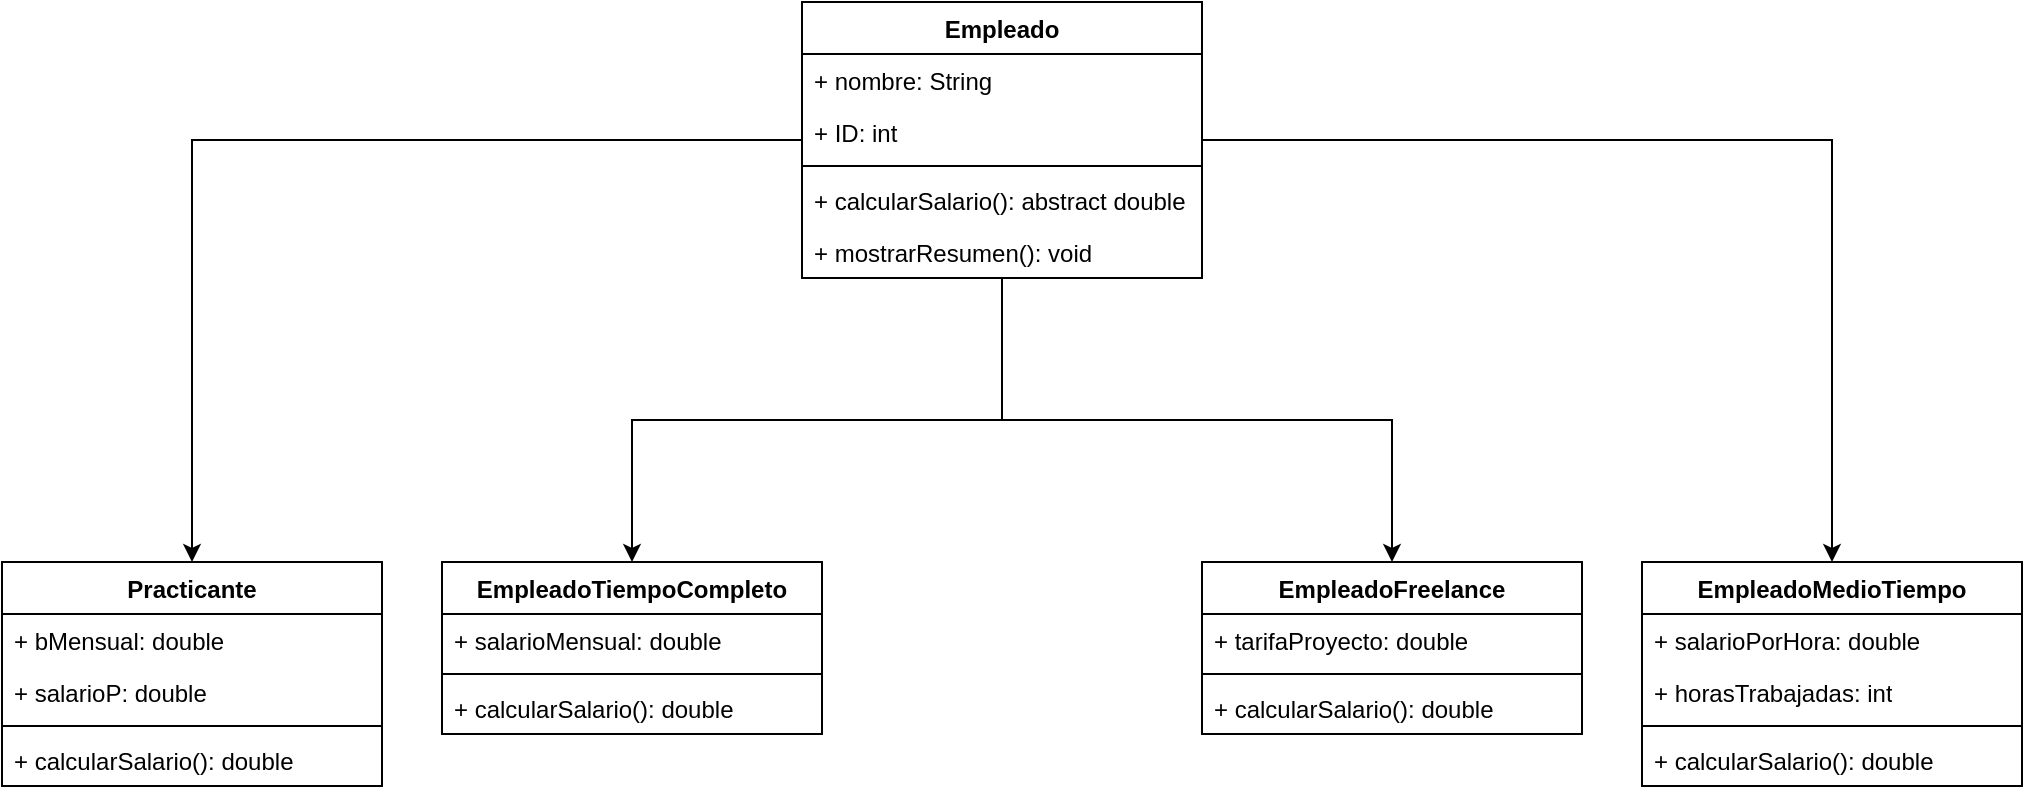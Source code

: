 <mxfile version="27.0.9">
  <diagram name="Página-1" id="PVHFZKDU7uEI9v1MipA_">
    <mxGraphModel dx="1699" dy="529" grid="1" gridSize="10" guides="1" tooltips="1" connect="1" arrows="1" fold="1" page="1" pageScale="1" pageWidth="827" pageHeight="1169" math="0" shadow="0">
      <root>
        <mxCell id="0" />
        <mxCell id="1" parent="0" />
        <mxCell id="1T87NecPj8rlCCFBj5en-31" style="edgeStyle=orthogonalEdgeStyle;rounded=0;orthogonalLoop=1;jettySize=auto;html=1;entryX=0.5;entryY=0;entryDx=0;entryDy=0;" parent="1" source="1T87NecPj8rlCCFBj5en-1" target="1T87NecPj8rlCCFBj5en-7" edge="1">
          <mxGeometry relative="1" as="geometry" />
        </mxCell>
        <mxCell id="1T87NecPj8rlCCFBj5en-32" style="edgeStyle=orthogonalEdgeStyle;rounded=0;orthogonalLoop=1;jettySize=auto;html=1;entryX=0.5;entryY=0;entryDx=0;entryDy=0;" parent="1" source="1T87NecPj8rlCCFBj5en-1" target="1T87NecPj8rlCCFBj5en-19" edge="1">
          <mxGeometry relative="1" as="geometry" />
        </mxCell>
        <mxCell id="1T87NecPj8rlCCFBj5en-33" style="edgeStyle=orthogonalEdgeStyle;rounded=0;orthogonalLoop=1;jettySize=auto;html=1;entryX=0.5;entryY=0;entryDx=0;entryDy=0;" parent="1" source="1T87NecPj8rlCCFBj5en-1" target="1T87NecPj8rlCCFBj5en-25" edge="1">
          <mxGeometry relative="1" as="geometry" />
        </mxCell>
        <mxCell id="1T87NecPj8rlCCFBj5en-34" style="edgeStyle=orthogonalEdgeStyle;rounded=0;orthogonalLoop=1;jettySize=auto;html=1;entryX=0.5;entryY=0;entryDx=0;entryDy=0;" parent="1" source="1T87NecPj8rlCCFBj5en-1" target="1T87NecPj8rlCCFBj5en-13" edge="1">
          <mxGeometry relative="1" as="geometry" />
        </mxCell>
        <mxCell id="1T87NecPj8rlCCFBj5en-1" value="Empleado" style="swimlane;fontStyle=1;align=center;verticalAlign=top;childLayout=stackLayout;horizontal=1;startSize=26;horizontalStack=0;resizeParent=1;resizeParentMax=0;resizeLast=0;collapsible=1;marginBottom=0;whiteSpace=wrap;html=1;" parent="1" vertex="1">
          <mxGeometry x="290" y="40" width="200" height="138" as="geometry" />
        </mxCell>
        <mxCell id="1T87NecPj8rlCCFBj5en-5" value="+ nombre: String" style="text;strokeColor=none;fillColor=none;align=left;verticalAlign=top;spacingLeft=4;spacingRight=4;overflow=hidden;rotatable=0;points=[[0,0.5],[1,0.5]];portConstraint=eastwest;whiteSpace=wrap;html=1;" parent="1T87NecPj8rlCCFBj5en-1" vertex="1">
          <mxGeometry y="26" width="200" height="26" as="geometry" />
        </mxCell>
        <mxCell id="1T87NecPj8rlCCFBj5en-2" value="+ ID: int" style="text;strokeColor=none;fillColor=none;align=left;verticalAlign=top;spacingLeft=4;spacingRight=4;overflow=hidden;rotatable=0;points=[[0,0.5],[1,0.5]];portConstraint=eastwest;whiteSpace=wrap;html=1;" parent="1T87NecPj8rlCCFBj5en-1" vertex="1">
          <mxGeometry y="52" width="200" height="26" as="geometry" />
        </mxCell>
        <mxCell id="1T87NecPj8rlCCFBj5en-3" value="" style="line;strokeWidth=1;fillColor=none;align=left;verticalAlign=middle;spacingTop=-1;spacingLeft=3;spacingRight=3;rotatable=0;labelPosition=right;points=[];portConstraint=eastwest;strokeColor=inherit;" parent="1T87NecPj8rlCCFBj5en-1" vertex="1">
          <mxGeometry y="78" width="200" height="8" as="geometry" />
        </mxCell>
        <mxCell id="1T87NecPj8rlCCFBj5en-4" value="+ calcularSalario(): abstract double" style="text;strokeColor=none;fillColor=none;align=left;verticalAlign=top;spacingLeft=4;spacingRight=4;overflow=hidden;rotatable=0;points=[[0,0.5],[1,0.5]];portConstraint=eastwest;whiteSpace=wrap;html=1;" parent="1T87NecPj8rlCCFBj5en-1" vertex="1">
          <mxGeometry y="86" width="200" height="26" as="geometry" />
        </mxCell>
        <mxCell id="1T87NecPj8rlCCFBj5en-6" value="+ mostrarResumen(): void" style="text;strokeColor=none;fillColor=none;align=left;verticalAlign=top;spacingLeft=4;spacingRight=4;overflow=hidden;rotatable=0;points=[[0,0.5],[1,0.5]];portConstraint=eastwest;whiteSpace=wrap;html=1;" parent="1T87NecPj8rlCCFBj5en-1" vertex="1">
          <mxGeometry y="112" width="200" height="26" as="geometry" />
        </mxCell>
        <mxCell id="1T87NecPj8rlCCFBj5en-7" value="EmpleadoTiempoCompleto" style="swimlane;fontStyle=1;align=center;verticalAlign=top;childLayout=stackLayout;horizontal=1;startSize=26;horizontalStack=0;resizeParent=1;resizeParentMax=0;resizeLast=0;collapsible=1;marginBottom=0;whiteSpace=wrap;html=1;" parent="1" vertex="1">
          <mxGeometry x="110" y="320" width="190" height="86" as="geometry" />
        </mxCell>
        <mxCell id="1T87NecPj8rlCCFBj5en-8" value="+ salarioMensual: double" style="text;strokeColor=none;fillColor=none;align=left;verticalAlign=top;spacingLeft=4;spacingRight=4;overflow=hidden;rotatable=0;points=[[0,0.5],[1,0.5]];portConstraint=eastwest;whiteSpace=wrap;html=1;" parent="1T87NecPj8rlCCFBj5en-7" vertex="1">
          <mxGeometry y="26" width="190" height="26" as="geometry" />
        </mxCell>
        <mxCell id="1T87NecPj8rlCCFBj5en-10" value="" style="line;strokeWidth=1;fillColor=none;align=left;verticalAlign=middle;spacingTop=-1;spacingLeft=3;spacingRight=3;rotatable=0;labelPosition=right;points=[];portConstraint=eastwest;strokeColor=inherit;" parent="1T87NecPj8rlCCFBj5en-7" vertex="1">
          <mxGeometry y="52" width="190" height="8" as="geometry" />
        </mxCell>
        <mxCell id="1T87NecPj8rlCCFBj5en-11" value="+ calcularSalario(): double" style="text;strokeColor=none;fillColor=none;align=left;verticalAlign=top;spacingLeft=4;spacingRight=4;overflow=hidden;rotatable=0;points=[[0,0.5],[1,0.5]];portConstraint=eastwest;whiteSpace=wrap;html=1;" parent="1T87NecPj8rlCCFBj5en-7" vertex="1">
          <mxGeometry y="60" width="190" height="26" as="geometry" />
        </mxCell>
        <mxCell id="1T87NecPj8rlCCFBj5en-13" value="EmpleadoMedioTiempo" style="swimlane;fontStyle=1;align=center;verticalAlign=top;childLayout=stackLayout;horizontal=1;startSize=26;horizontalStack=0;resizeParent=1;resizeParentMax=0;resizeLast=0;collapsible=1;marginBottom=0;whiteSpace=wrap;html=1;" parent="1" vertex="1">
          <mxGeometry x="710" y="320" width="190" height="112" as="geometry" />
        </mxCell>
        <mxCell id="1T87NecPj8rlCCFBj5en-14" value="+ salarioPorHora: double" style="text;strokeColor=none;fillColor=none;align=left;verticalAlign=top;spacingLeft=4;spacingRight=4;overflow=hidden;rotatable=0;points=[[0,0.5],[1,0.5]];portConstraint=eastwest;whiteSpace=wrap;html=1;" parent="1T87NecPj8rlCCFBj5en-13" vertex="1">
          <mxGeometry y="26" width="190" height="26" as="geometry" />
        </mxCell>
        <mxCell id="1T87NecPj8rlCCFBj5en-15" value="+ horasTrabajadas: int" style="text;strokeColor=none;fillColor=none;align=left;verticalAlign=top;spacingLeft=4;spacingRight=4;overflow=hidden;rotatable=0;points=[[0,0.5],[1,0.5]];portConstraint=eastwest;whiteSpace=wrap;html=1;" parent="1T87NecPj8rlCCFBj5en-13" vertex="1">
          <mxGeometry y="52" width="190" height="26" as="geometry" />
        </mxCell>
        <mxCell id="1T87NecPj8rlCCFBj5en-16" value="" style="line;strokeWidth=1;fillColor=none;align=left;verticalAlign=middle;spacingTop=-1;spacingLeft=3;spacingRight=3;rotatable=0;labelPosition=right;points=[];portConstraint=eastwest;strokeColor=inherit;" parent="1T87NecPj8rlCCFBj5en-13" vertex="1">
          <mxGeometry y="78" width="190" height="8" as="geometry" />
        </mxCell>
        <mxCell id="1T87NecPj8rlCCFBj5en-17" value="+ calcularSalario(): double" style="text;strokeColor=none;fillColor=none;align=left;verticalAlign=top;spacingLeft=4;spacingRight=4;overflow=hidden;rotatable=0;points=[[0,0.5],[1,0.5]];portConstraint=eastwest;whiteSpace=wrap;html=1;" parent="1T87NecPj8rlCCFBj5en-13" vertex="1">
          <mxGeometry y="86" width="190" height="26" as="geometry" />
        </mxCell>
        <mxCell id="1T87NecPj8rlCCFBj5en-19" value="EmpleadoFreelance" style="swimlane;fontStyle=1;align=center;verticalAlign=top;childLayout=stackLayout;horizontal=1;startSize=26;horizontalStack=0;resizeParent=1;resizeParentMax=0;resizeLast=0;collapsible=1;marginBottom=0;whiteSpace=wrap;html=1;" parent="1" vertex="1">
          <mxGeometry x="490" y="320" width="190" height="86" as="geometry" />
        </mxCell>
        <mxCell id="1T87NecPj8rlCCFBj5en-20" value="+ tarifaProyecto: double" style="text;strokeColor=none;fillColor=none;align=left;verticalAlign=top;spacingLeft=4;spacingRight=4;overflow=hidden;rotatable=0;points=[[0,0.5],[1,0.5]];portConstraint=eastwest;whiteSpace=wrap;html=1;" parent="1T87NecPj8rlCCFBj5en-19" vertex="1">
          <mxGeometry y="26" width="190" height="26" as="geometry" />
        </mxCell>
        <mxCell id="1T87NecPj8rlCCFBj5en-22" value="" style="line;strokeWidth=1;fillColor=none;align=left;verticalAlign=middle;spacingTop=-1;spacingLeft=3;spacingRight=3;rotatable=0;labelPosition=right;points=[];portConstraint=eastwest;strokeColor=inherit;" parent="1T87NecPj8rlCCFBj5en-19" vertex="1">
          <mxGeometry y="52" width="190" height="8" as="geometry" />
        </mxCell>
        <mxCell id="1T87NecPj8rlCCFBj5en-23" value="+ calcularSalario(): double" style="text;strokeColor=none;fillColor=none;align=left;verticalAlign=top;spacingLeft=4;spacingRight=4;overflow=hidden;rotatable=0;points=[[0,0.5],[1,0.5]];portConstraint=eastwest;whiteSpace=wrap;html=1;" parent="1T87NecPj8rlCCFBj5en-19" vertex="1">
          <mxGeometry y="60" width="190" height="26" as="geometry" />
        </mxCell>
        <mxCell id="1T87NecPj8rlCCFBj5en-25" value="Practicante" style="swimlane;fontStyle=1;align=center;verticalAlign=top;childLayout=stackLayout;horizontal=1;startSize=26;horizontalStack=0;resizeParent=1;resizeParentMax=0;resizeLast=0;collapsible=1;marginBottom=0;whiteSpace=wrap;html=1;" parent="1" vertex="1">
          <mxGeometry x="-110" y="320" width="190" height="112" as="geometry" />
        </mxCell>
        <mxCell id="1T87NecPj8rlCCFBj5en-26" value="+ bMensual: double" style="text;strokeColor=none;fillColor=none;align=left;verticalAlign=top;spacingLeft=4;spacingRight=4;overflow=hidden;rotatable=0;points=[[0,0.5],[1,0.5]];portConstraint=eastwest;whiteSpace=wrap;html=1;" parent="1T87NecPj8rlCCFBj5en-25" vertex="1">
          <mxGeometry y="26" width="190" height="26" as="geometry" />
        </mxCell>
        <mxCell id="1T87NecPj8rlCCFBj5en-27" value="+ salarioP: double" style="text;strokeColor=none;fillColor=none;align=left;verticalAlign=top;spacingLeft=4;spacingRight=4;overflow=hidden;rotatable=0;points=[[0,0.5],[1,0.5]];portConstraint=eastwest;whiteSpace=wrap;html=1;" parent="1T87NecPj8rlCCFBj5en-25" vertex="1">
          <mxGeometry y="52" width="190" height="26" as="geometry" />
        </mxCell>
        <mxCell id="1T87NecPj8rlCCFBj5en-28" value="" style="line;strokeWidth=1;fillColor=none;align=left;verticalAlign=middle;spacingTop=-1;spacingLeft=3;spacingRight=3;rotatable=0;labelPosition=right;points=[];portConstraint=eastwest;strokeColor=inherit;" parent="1T87NecPj8rlCCFBj5en-25" vertex="1">
          <mxGeometry y="78" width="190" height="8" as="geometry" />
        </mxCell>
        <mxCell id="1T87NecPj8rlCCFBj5en-29" value="+ calcularSalario(): double" style="text;strokeColor=none;fillColor=none;align=left;verticalAlign=top;spacingLeft=4;spacingRight=4;overflow=hidden;rotatable=0;points=[[0,0.5],[1,0.5]];portConstraint=eastwest;whiteSpace=wrap;html=1;" parent="1T87NecPj8rlCCFBj5en-25" vertex="1">
          <mxGeometry y="86" width="190" height="26" as="geometry" />
        </mxCell>
      </root>
    </mxGraphModel>
  </diagram>
</mxfile>
